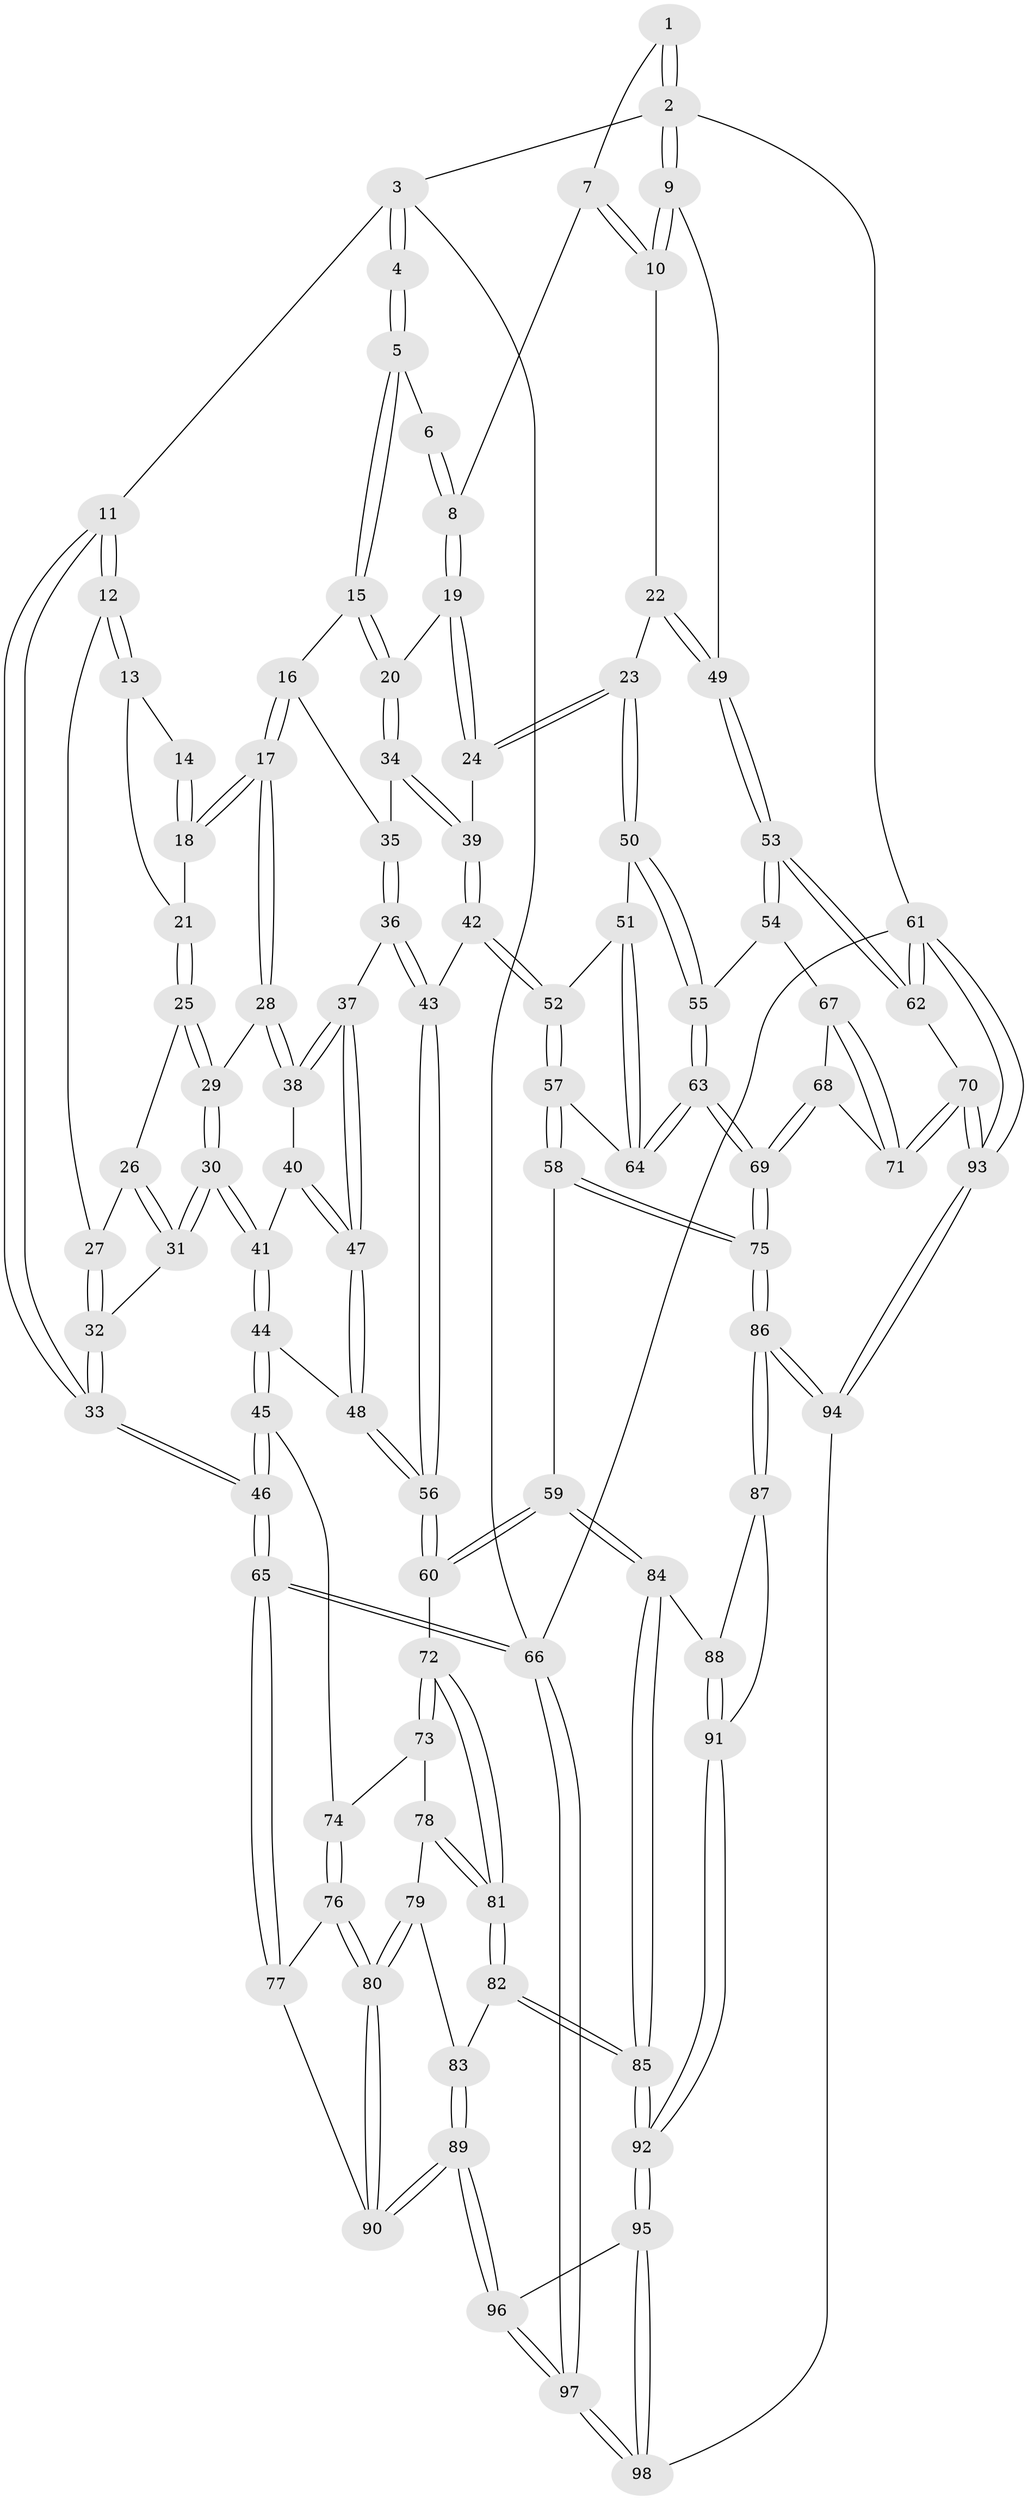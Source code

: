 // coarse degree distribution, {4: 0.4482758620689655, 3: 0.20689655172413793, 5: 0.27586206896551724, 6: 0.06896551724137931}
// Generated by graph-tools (version 1.1) at 2025/52/02/27/25 19:52:39]
// undirected, 98 vertices, 242 edges
graph export_dot {
graph [start="1"]
  node [color=gray90,style=filled];
  1 [pos="+1+0"];
  2 [pos="+1+0"];
  3 [pos="+0+0"];
  4 [pos="+0.286341396661548+0"];
  5 [pos="+0.35560366926192755+0"];
  6 [pos="+0.6694196034130782+0"];
  7 [pos="+0.8740324708891536+0.044681139885734224"];
  8 [pos="+0.6923539466163248+0.08049790305431737"];
  9 [pos="+1+0.22173393190277407"];
  10 [pos="+0.8785576098907762+0.13784039331124867"];
  11 [pos="+0+0.09111742201662891"];
  12 [pos="+0.02921744772343481+0.14326927339099443"];
  13 [pos="+0.13500621159840304+0.083484100403553"];
  14 [pos="+0.2225984293275348+0"];
  15 [pos="+0.3990017656646867+0"];
  16 [pos="+0.2545099009267989+0.19581357342729838"];
  17 [pos="+0.25171103375328163+0.19529579013683604"];
  18 [pos="+0.22890582961216055+0.1656733821267463"];
  19 [pos="+0.6806752143030295+0.11268030867191638"];
  20 [pos="+0.4461625546147615+0.0916018044962807"];
  21 [pos="+0.16074234855385816+0.1829299696147833"];
  22 [pos="+0.774203950379442+0.26745802878765557"];
  23 [pos="+0.7456189104194544+0.28795459527696227"];
  24 [pos="+0.7427137229920926+0.2857619629823813"];
  25 [pos="+0.15744732245453452+0.18765946261508964"];
  26 [pos="+0.13317155039003503+0.19163772584564956"];
  27 [pos="+0.05181386282513834+0.16698742557801965"];
  28 [pos="+0.20182645114119777+0.2617550937436876"];
  29 [pos="+0.17858120155772275+0.2568513432776308"];
  30 [pos="+0.10765495000813635+0.28627493957384426"];
  31 [pos="+0.1026363014180348+0.2818954267148537"];
  32 [pos="+0.09448119190659254+0.277413415125897"];
  33 [pos="+0+0.31957502885409184"];
  34 [pos="+0.4384763775081967+0.18505388981980234"];
  35 [pos="+0.2561430401812726+0.19640999299280823"];
  36 [pos="+0.3281039678902182+0.35559226403301314"];
  37 [pos="+0.2611360906209912+0.3411901602451439"];
  38 [pos="+0.24859879073572796+0.3324217398037262"];
  39 [pos="+0.45695543160385704+0.2779213913481114"];
  40 [pos="+0.16008222977089756+0.3393789277495043"];
  41 [pos="+0.10827492363545226+0.29134191893010514"];
  42 [pos="+0.42795851713941774+0.3322242961480682"];
  43 [pos="+0.3647658415219411+0.3709513642657241"];
  44 [pos="+0.026401414822331756+0.5115052841563075"];
  45 [pos="+0+0.5321692103782687"];
  46 [pos="+0+0.5158650518945495"];
  47 [pos="+0.1283741330968439+0.4529455177408192"];
  48 [pos="+0.09343293055425023+0.5014136112226065"];
  49 [pos="+1+0.2383429157648912"];
  50 [pos="+0.7685225343053916+0.38457847956573943"];
  51 [pos="+0.7208202313579354+0.420699053409147"];
  52 [pos="+0.5704082129455805+0.49951723312556345"];
  53 [pos="+1+0.46877418475386295"];
  54 [pos="+0.9241343283916578+0.49826314927231247"];
  55 [pos="+0.8876704839955966+0.4838871552830418"];
  56 [pos="+0.30924402579933147+0.5509706499089843"];
  57 [pos="+0.558423556974958+0.5396853397413188"];
  58 [pos="+0.4405885856003284+0.6355321091559295"];
  59 [pos="+0.37732308688051797+0.6378578427333349"];
  60 [pos="+0.346524210861585+0.6269347071749073"];
  61 [pos="+1+1"];
  62 [pos="+1+0.7808455702239621"];
  63 [pos="+0.691469143165647+0.6709552864924746"];
  64 [pos="+0.67642697441986+0.6474678771463249"];
  65 [pos="+0+0.8266838477829637"];
  66 [pos="+0+1"];
  67 [pos="+0.9200893705500744+0.5223516948879838"];
  68 [pos="+0.7294963283157141+0.7460777348565506"];
  69 [pos="+0.6910539818249677+0.7485189663729495"];
  70 [pos="+0.8945308103937001+0.7489911263855852"];
  71 [pos="+0.8940922377428733+0.7484519908029718"];
  72 [pos="+0.3436398198645881+0.6298870172264077"];
  73 [pos="+0.10647545525319821+0.6485880188170183"];
  74 [pos="+0.04918678253889015+0.6301665046170118"];
  75 [pos="+0.6367020907444128+0.8158033899508336"];
  76 [pos="+0.059342175498157256+0.6583729402861638"];
  77 [pos="+0+0.80318483287694"];
  78 [pos="+0.20880119728105417+0.7035184191540202"];
  79 [pos="+0.19397489793517317+0.7245495661701192"];
  80 [pos="+0.10750153560897048+0.7765476943220673"];
  81 [pos="+0.3436151335513025+0.629916236910425"];
  82 [pos="+0.27683072852757695+0.8114215869964192"];
  83 [pos="+0.22694557455885328+0.800218894335627"];
  84 [pos="+0.40460953150221585+0.7790682182714617"];
  85 [pos="+0.3088164881149624+0.9221904721792188"];
  86 [pos="+0.6287626482961727+0.8661178499664783"];
  87 [pos="+0.5683789391516026+0.8668014108982661"];
  88 [pos="+0.4365911890547243+0.8093973731090992"];
  89 [pos="+0.11669291673824135+0.8314420401416537"];
  90 [pos="+0.10391877073540076+0.8043101232854373"];
  91 [pos="+0.38521599031508746+0.9274625237808086"];
  92 [pos="+0.30848270840204295+0.9682045443447364"];
  93 [pos="+0.9027912603739313+1"];
  94 [pos="+0.7659326702069456+1"];
  95 [pos="+0.29192563516598696+1"];
  96 [pos="+0.11855013266517911+0.8552228938871167"];
  97 [pos="+0+1"];
  98 [pos="+0.2882932783341625+1"];
  1 -- 2;
  1 -- 2;
  1 -- 7;
  2 -- 3;
  2 -- 9;
  2 -- 9;
  2 -- 61;
  3 -- 4;
  3 -- 4;
  3 -- 11;
  3 -- 66;
  4 -- 5;
  4 -- 5;
  5 -- 6;
  5 -- 15;
  5 -- 15;
  6 -- 8;
  6 -- 8;
  7 -- 8;
  7 -- 10;
  7 -- 10;
  8 -- 19;
  8 -- 19;
  9 -- 10;
  9 -- 10;
  9 -- 49;
  10 -- 22;
  11 -- 12;
  11 -- 12;
  11 -- 33;
  11 -- 33;
  12 -- 13;
  12 -- 13;
  12 -- 27;
  13 -- 14;
  13 -- 21;
  14 -- 18;
  14 -- 18;
  15 -- 16;
  15 -- 20;
  15 -- 20;
  16 -- 17;
  16 -- 17;
  16 -- 35;
  17 -- 18;
  17 -- 18;
  17 -- 28;
  17 -- 28;
  18 -- 21;
  19 -- 20;
  19 -- 24;
  19 -- 24;
  20 -- 34;
  20 -- 34;
  21 -- 25;
  21 -- 25;
  22 -- 23;
  22 -- 49;
  22 -- 49;
  23 -- 24;
  23 -- 24;
  23 -- 50;
  23 -- 50;
  24 -- 39;
  25 -- 26;
  25 -- 29;
  25 -- 29;
  26 -- 27;
  26 -- 31;
  26 -- 31;
  27 -- 32;
  27 -- 32;
  28 -- 29;
  28 -- 38;
  28 -- 38;
  29 -- 30;
  29 -- 30;
  30 -- 31;
  30 -- 31;
  30 -- 41;
  30 -- 41;
  31 -- 32;
  32 -- 33;
  32 -- 33;
  33 -- 46;
  33 -- 46;
  34 -- 35;
  34 -- 39;
  34 -- 39;
  35 -- 36;
  35 -- 36;
  36 -- 37;
  36 -- 43;
  36 -- 43;
  37 -- 38;
  37 -- 38;
  37 -- 47;
  37 -- 47;
  38 -- 40;
  39 -- 42;
  39 -- 42;
  40 -- 41;
  40 -- 47;
  40 -- 47;
  41 -- 44;
  41 -- 44;
  42 -- 43;
  42 -- 52;
  42 -- 52;
  43 -- 56;
  43 -- 56;
  44 -- 45;
  44 -- 45;
  44 -- 48;
  45 -- 46;
  45 -- 46;
  45 -- 74;
  46 -- 65;
  46 -- 65;
  47 -- 48;
  47 -- 48;
  48 -- 56;
  48 -- 56;
  49 -- 53;
  49 -- 53;
  50 -- 51;
  50 -- 55;
  50 -- 55;
  51 -- 52;
  51 -- 64;
  51 -- 64;
  52 -- 57;
  52 -- 57;
  53 -- 54;
  53 -- 54;
  53 -- 62;
  53 -- 62;
  54 -- 55;
  54 -- 67;
  55 -- 63;
  55 -- 63;
  56 -- 60;
  56 -- 60;
  57 -- 58;
  57 -- 58;
  57 -- 64;
  58 -- 59;
  58 -- 75;
  58 -- 75;
  59 -- 60;
  59 -- 60;
  59 -- 84;
  59 -- 84;
  60 -- 72;
  61 -- 62;
  61 -- 62;
  61 -- 93;
  61 -- 93;
  61 -- 66;
  62 -- 70;
  63 -- 64;
  63 -- 64;
  63 -- 69;
  63 -- 69;
  65 -- 66;
  65 -- 66;
  65 -- 77;
  65 -- 77;
  66 -- 97;
  66 -- 97;
  67 -- 68;
  67 -- 71;
  67 -- 71;
  68 -- 69;
  68 -- 69;
  68 -- 71;
  69 -- 75;
  69 -- 75;
  70 -- 71;
  70 -- 71;
  70 -- 93;
  70 -- 93;
  72 -- 73;
  72 -- 73;
  72 -- 81;
  72 -- 81;
  73 -- 74;
  73 -- 78;
  74 -- 76;
  74 -- 76;
  75 -- 86;
  75 -- 86;
  76 -- 77;
  76 -- 80;
  76 -- 80;
  77 -- 90;
  78 -- 79;
  78 -- 81;
  78 -- 81;
  79 -- 80;
  79 -- 80;
  79 -- 83;
  80 -- 90;
  80 -- 90;
  81 -- 82;
  81 -- 82;
  82 -- 83;
  82 -- 85;
  82 -- 85;
  83 -- 89;
  83 -- 89;
  84 -- 85;
  84 -- 85;
  84 -- 88;
  85 -- 92;
  85 -- 92;
  86 -- 87;
  86 -- 87;
  86 -- 94;
  86 -- 94;
  87 -- 88;
  87 -- 91;
  88 -- 91;
  88 -- 91;
  89 -- 90;
  89 -- 90;
  89 -- 96;
  89 -- 96;
  91 -- 92;
  91 -- 92;
  92 -- 95;
  92 -- 95;
  93 -- 94;
  93 -- 94;
  94 -- 98;
  95 -- 96;
  95 -- 98;
  95 -- 98;
  96 -- 97;
  96 -- 97;
  97 -- 98;
  97 -- 98;
}
